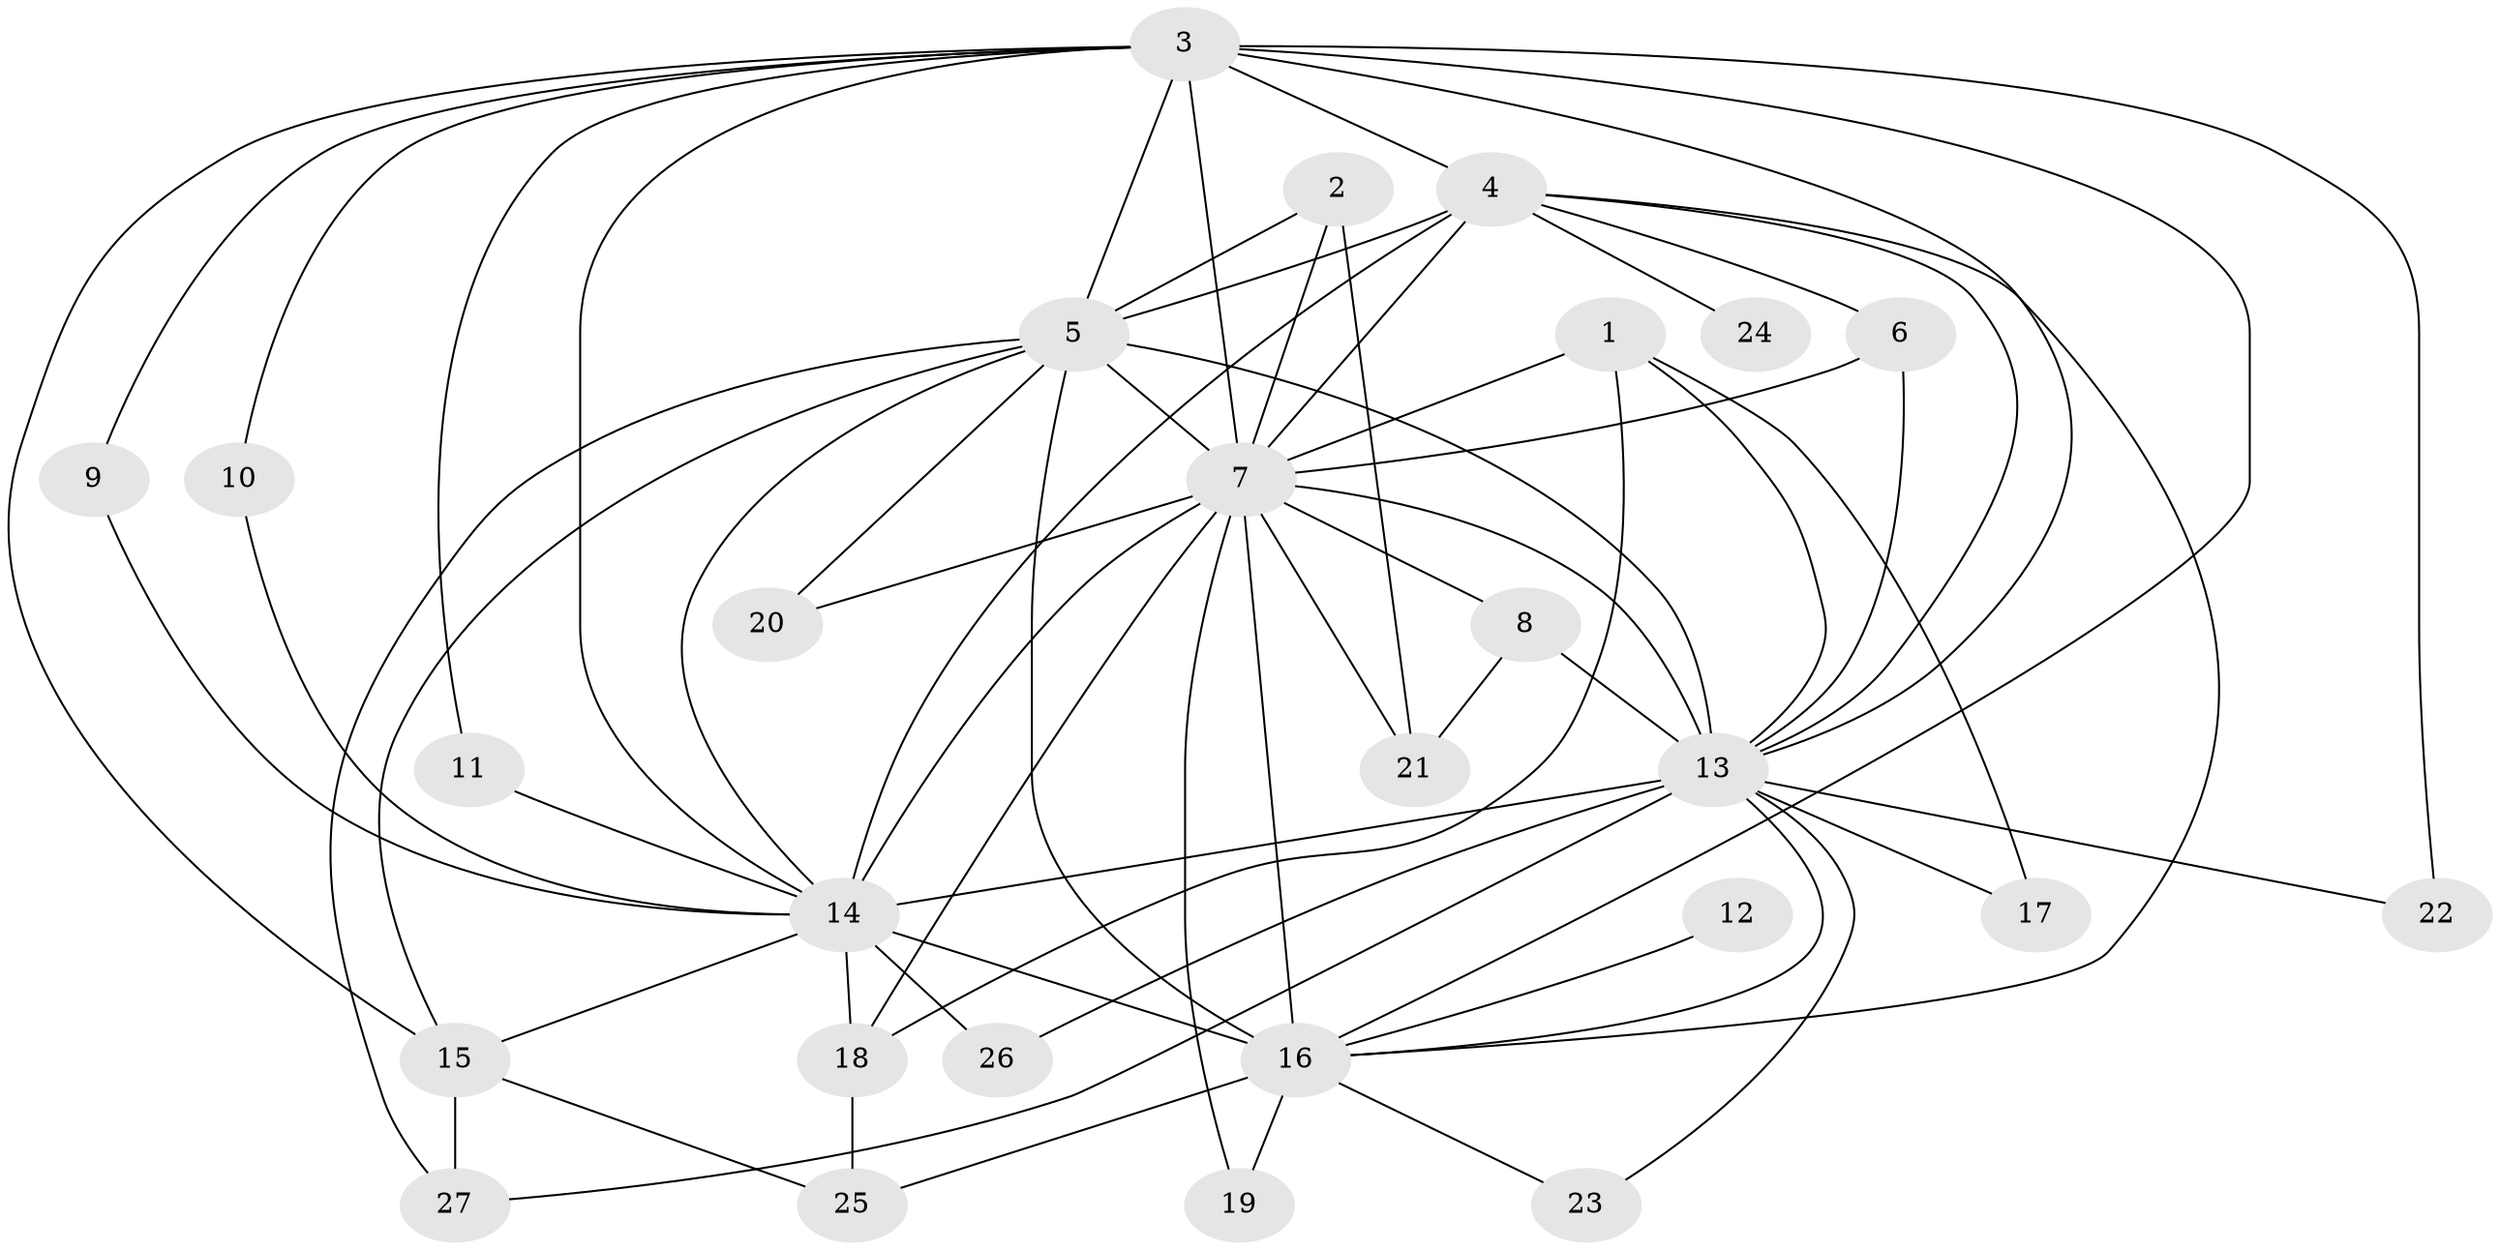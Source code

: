 // original degree distribution, {13: 0.05660377358490566, 15: 0.018867924528301886, 14: 0.018867924528301886, 20: 0.018867924528301886, 17: 0.018867924528301886, 16: 0.018867924528301886, 19: 0.018867924528301886, 18: 0.018867924528301886, 4: 0.05660377358490566, 3: 0.16981132075471697, 2: 0.5660377358490566, 5: 0.018867924528301886}
// Generated by graph-tools (version 1.1) at 2025/01/03/09/25 03:01:15]
// undirected, 27 vertices, 65 edges
graph export_dot {
graph [start="1"]
  node [color=gray90,style=filled];
  1;
  2;
  3;
  4;
  5;
  6;
  7;
  8;
  9;
  10;
  11;
  12;
  13;
  14;
  15;
  16;
  17;
  18;
  19;
  20;
  21;
  22;
  23;
  24;
  25;
  26;
  27;
  1 -- 7 [weight=1.0];
  1 -- 13 [weight=1.0];
  1 -- 17 [weight=1.0];
  1 -- 18 [weight=1.0];
  2 -- 5 [weight=1.0];
  2 -- 7 [weight=1.0];
  2 -- 21 [weight=1.0];
  3 -- 4 [weight=2.0];
  3 -- 5 [weight=2.0];
  3 -- 7 [weight=3.0];
  3 -- 9 [weight=1.0];
  3 -- 10 [weight=1.0];
  3 -- 11 [weight=1.0];
  3 -- 13 [weight=1.0];
  3 -- 14 [weight=1.0];
  3 -- 15 [weight=1.0];
  3 -- 16 [weight=2.0];
  3 -- 22 [weight=2.0];
  4 -- 5 [weight=2.0];
  4 -- 6 [weight=1.0];
  4 -- 7 [weight=4.0];
  4 -- 13 [weight=1.0];
  4 -- 14 [weight=1.0];
  4 -- 16 [weight=2.0];
  4 -- 24 [weight=1.0];
  5 -- 7 [weight=7.0];
  5 -- 13 [weight=3.0];
  5 -- 14 [weight=2.0];
  5 -- 15 [weight=1.0];
  5 -- 16 [weight=4.0];
  5 -- 20 [weight=2.0];
  5 -- 27 [weight=1.0];
  6 -- 7 [weight=1.0];
  6 -- 13 [weight=1.0];
  7 -- 8 [weight=2.0];
  7 -- 13 [weight=4.0];
  7 -- 14 [weight=4.0];
  7 -- 16 [weight=3.0];
  7 -- 18 [weight=1.0];
  7 -- 19 [weight=1.0];
  7 -- 20 [weight=1.0];
  7 -- 21 [weight=1.0];
  8 -- 13 [weight=1.0];
  8 -- 21 [weight=1.0];
  9 -- 14 [weight=1.0];
  10 -- 14 [weight=1.0];
  11 -- 14 [weight=2.0];
  12 -- 16 [weight=1.0];
  13 -- 14 [weight=1.0];
  13 -- 16 [weight=1.0];
  13 -- 17 [weight=2.0];
  13 -- 22 [weight=1.0];
  13 -- 23 [weight=1.0];
  13 -- 26 [weight=1.0];
  13 -- 27 [weight=1.0];
  14 -- 15 [weight=1.0];
  14 -- 16 [weight=2.0];
  14 -- 18 [weight=1.0];
  14 -- 26 [weight=1.0];
  15 -- 25 [weight=1.0];
  15 -- 27 [weight=1.0];
  16 -- 19 [weight=1.0];
  16 -- 23 [weight=1.0];
  16 -- 25 [weight=1.0];
  18 -- 25 [weight=1.0];
}
